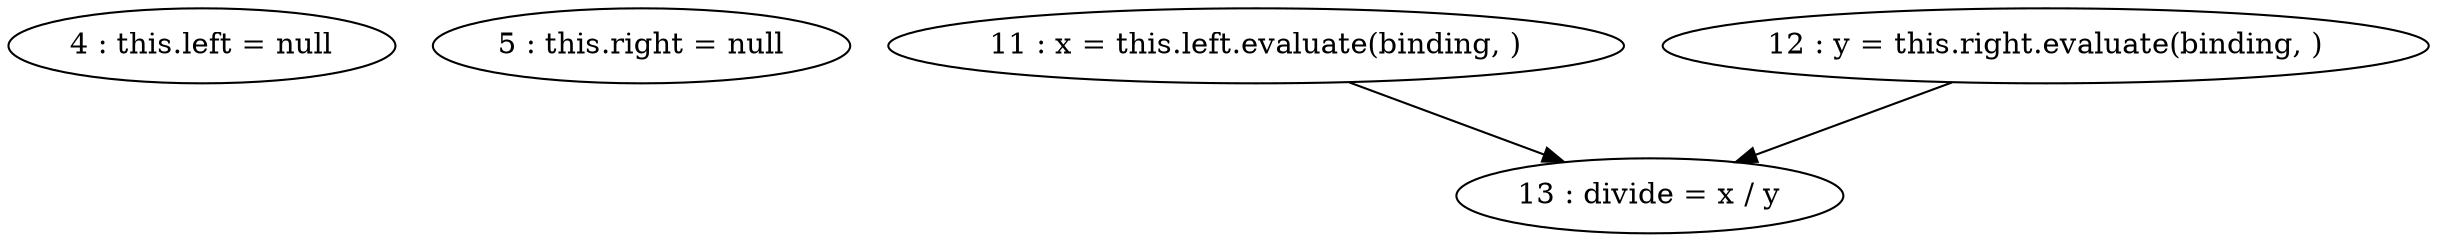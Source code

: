 digraph G {
"4 : this.left = null"
"5 : this.right = null"
"11 : x = this.left.evaluate(binding, )"
"11 : x = this.left.evaluate(binding, )" -> "13 : divide = x / y"
"12 : y = this.right.evaluate(binding, )"
"12 : y = this.right.evaluate(binding, )" -> "13 : divide = x / y"
"13 : divide = x / y"
}